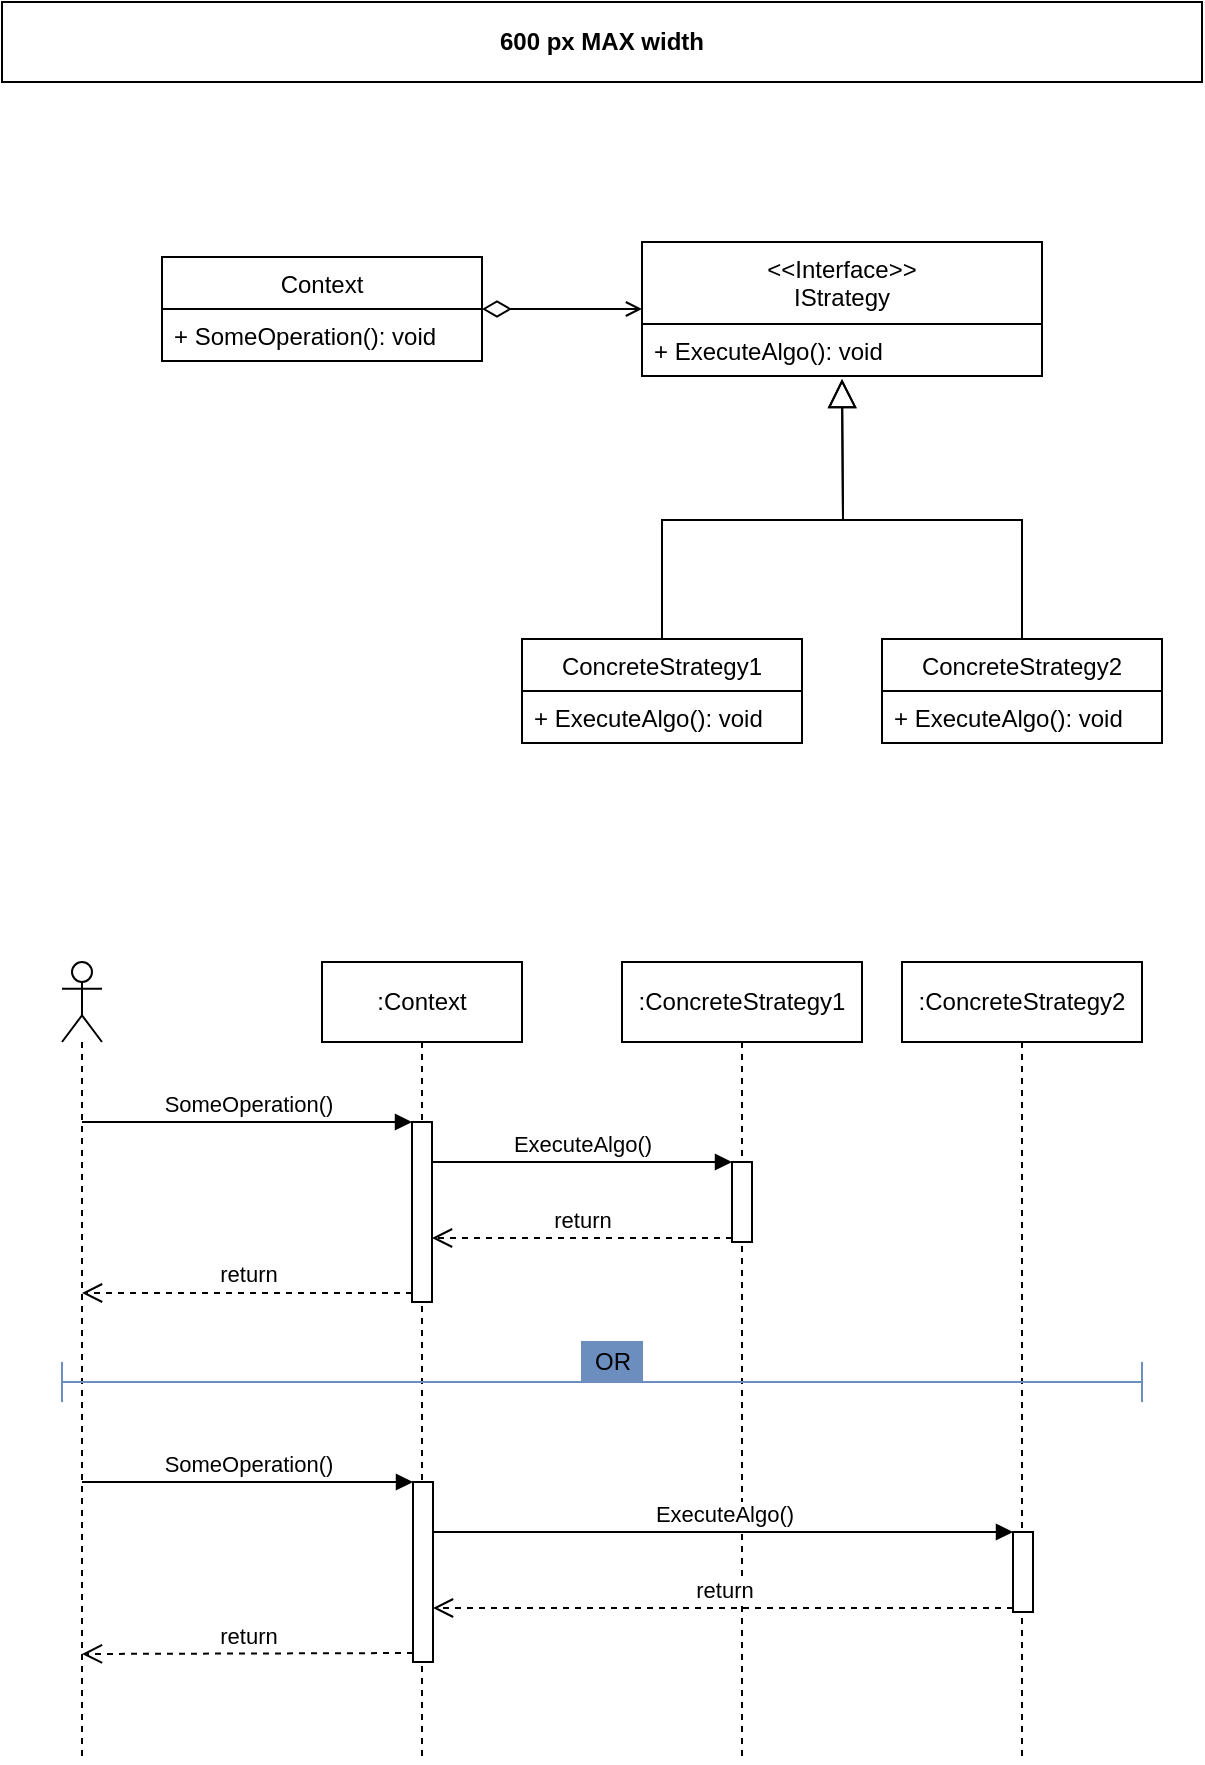 <mxfile>
    <diagram id="fe0f95df-8578-7ff9-5e9f-db93b6560ab3" name="Strategy">
        <mxGraphModel dx="482" dy="771" grid="1" gridSize="10" guides="1" tooltips="1" connect="1" arrows="1" fold="1" page="0" pageScale="1" pageWidth="850" pageHeight="1100" background="none" math="0" shadow="0">
            <root>
                <mxCell id="0"/>
                <mxCell id="1" parent="0"/>
                <mxCell id="46a01054fbe08899-24" style="edgeStyle=orthogonalEdgeStyle;rounded=0;html=1;jettySize=auto;orthogonalLoop=1;endArrow=open;endFill=0;startArrow=diamondThin;startFill=0;startSize=12;endSize=6;" parent="1" source="46a01054fbe08899-1" target="2" edge="1">
                    <mxGeometry relative="1" as="geometry">
                        <mxPoint x="360" y="113.5" as="targetPoint"/>
                    </mxGeometry>
                </mxCell>
                <mxCell id="46a01054fbe08899-1" value="Context" style="swimlane;fontStyle=0;align=center;verticalAlign=top;childLayout=stackLayout;horizontal=1;startSize=26;horizontalStack=0;resizeParent=1;resizeParentMax=0;resizeLast=0;collapsible=0;marginBottom=0;swimlaneFillColor=default;" parent="1" vertex="1">
                    <mxGeometry x="120" y="87.5" width="160" height="52" as="geometry"/>
                </mxCell>
                <mxCell id="46a01054fbe08899-4" value="+ SomeOperation(): void" style="text;strokeColor=none;align=left;verticalAlign=top;spacingLeft=4;spacingRight=4;overflow=hidden;rotatable=0;points=[[0,0.5],[1,0.5]];portConstraint=eastwest;" parent="46a01054fbe08899-1" vertex="1">
                    <mxGeometry y="26" width="160" height="26" as="geometry"/>
                </mxCell>
                <mxCell id="46a01054fbe08899-23" style="edgeStyle=orthogonalEdgeStyle;rounded=0;html=1;jettySize=auto;orthogonalLoop=1;endArrow=block;endFill=0;endSize=12;exitX=0.5;exitY=0;exitDx=0;exitDy=0;" parent="1" source="46a01054fbe08899-10" edge="1">
                    <mxGeometry relative="1" as="geometry">
                        <mxPoint x="460" y="148.5" as="targetPoint"/>
                    </mxGeometry>
                </mxCell>
                <mxCell id="46a01054fbe08899-10" value="ConcreteStrategy1" style="swimlane;fontStyle=0;childLayout=stackLayout;horizontal=1;startSize=26;horizontalStack=0;resizeParent=1;resizeParentMax=0;resizeLast=0;collapsible=0;marginBottom=0;strokeColor=default;fillColor=default;swimlaneFillColor=default;" parent="1" vertex="1">
                    <mxGeometry x="300" y="278.5" width="140" height="52" as="geometry"/>
                </mxCell>
                <mxCell id="46a01054fbe08899-11" value="+ ExecuteAlgo(): void" style="text;strokeColor=none;align=left;verticalAlign=top;spacingLeft=4;spacingRight=4;overflow=hidden;rotatable=0;points=[[0,0.5],[1,0.5]];portConstraint=eastwest;" parent="46a01054fbe08899-10" vertex="1">
                    <mxGeometry y="26" width="140" height="26" as="geometry"/>
                </mxCell>
                <mxCell id="46a01054fbe08899-22" style="edgeStyle=orthogonalEdgeStyle;rounded=0;html=1;jettySize=auto;orthogonalLoop=1;endArrow=block;endFill=0;endSize=12;exitX=0.5;exitY=0;exitDx=0;exitDy=0;" parent="1" source="46a01054fbe08899-19" edge="1">
                    <mxGeometry relative="1" as="geometry">
                        <mxPoint x="460" y="148.5" as="targetPoint"/>
                    </mxGeometry>
                </mxCell>
                <mxCell id="46a01054fbe08899-19" value="ConcreteStrategy2" style="swimlane;fontStyle=0;childLayout=stackLayout;horizontal=1;startSize=26;horizontalStack=0;resizeParent=1;resizeParentMax=0;resizeLast=0;collapsible=0;marginBottom=0;swimlaneFillColor=default;" parent="1" vertex="1">
                    <mxGeometry x="480" y="278.5" width="140" height="52" as="geometry"/>
                </mxCell>
                <mxCell id="46a01054fbe08899-20" value="+ ExecuteAlgo(): void" style="text;strokeColor=none;align=left;verticalAlign=top;spacingLeft=4;spacingRight=4;overflow=hidden;rotatable=0;points=[[0,0.5],[1,0.5]];portConstraint=eastwest;" parent="46a01054fbe08899-19" vertex="1">
                    <mxGeometry y="26" width="140" height="26" as="geometry"/>
                </mxCell>
                <mxCell id="46a01054fbe08899-27" value=":Context" style="shape=umlLifeline;perimeter=lifelinePerimeter;whiteSpace=wrap;html=1;container=1;collapsible=0;recursiveResize=0;outlineConnect=0;" parent="1" vertex="1">
                    <mxGeometry x="200" y="440" width="100" height="400" as="geometry"/>
                </mxCell>
                <mxCell id="46a01054fbe08899-32" value="" style="html=1;points=[];perimeter=orthogonalPerimeter;" parent="46a01054fbe08899-27" vertex="1">
                    <mxGeometry x="45" y="80" width="10" height="90" as="geometry"/>
                </mxCell>
                <mxCell id="46a01054fbe08899-42" value="" style="html=1;points=[];perimeter=orthogonalPerimeter;" parent="46a01054fbe08899-27" vertex="1">
                    <mxGeometry x="45.5" y="260" width="10" height="90" as="geometry"/>
                </mxCell>
                <mxCell id="46a01054fbe08899-43" value="SomeOperation()" style="html=1;verticalAlign=bottom;endArrow=block;entryX=0;entryY=0;" parent="46a01054fbe08899-27" target="46a01054fbe08899-42" edge="1">
                    <mxGeometry relative="1" as="geometry">
                        <mxPoint x="-120" y="260" as="sourcePoint"/>
                    </mxGeometry>
                </mxCell>
                <mxCell id="46a01054fbe08899-44" value="return" style="html=1;verticalAlign=bottom;endArrow=open;dashed=1;endSize=8;exitX=0;exitY=0.95;" parent="46a01054fbe08899-27" source="46a01054fbe08899-42" edge="1">
                    <mxGeometry relative="1" as="geometry">
                        <mxPoint x="-120" y="346" as="targetPoint"/>
                    </mxGeometry>
                </mxCell>
                <mxCell id="46a01054fbe08899-28" value=":ConcreteStrategy1" style="shape=umlLifeline;perimeter=lifelinePerimeter;whiteSpace=wrap;html=1;container=1;collapsible=0;recursiveResize=0;outlineConnect=0;" parent="1" vertex="1">
                    <mxGeometry x="350" y="440" width="120" height="400" as="geometry"/>
                </mxCell>
                <mxCell id="46a01054fbe08899-36" value="" style="html=1;points=[];perimeter=orthogonalPerimeter;" parent="46a01054fbe08899-28" vertex="1">
                    <mxGeometry x="55" y="100" width="10" height="40" as="geometry"/>
                </mxCell>
                <mxCell id="46a01054fbe08899-29" value=":ConcreteStrategy2" style="shape=umlLifeline;perimeter=lifelinePerimeter;whiteSpace=wrap;html=1;container=1;collapsible=0;recursiveResize=0;outlineConnect=0;" parent="1" vertex="1">
                    <mxGeometry x="490" y="440" width="120" height="400" as="geometry"/>
                </mxCell>
                <mxCell id="46a01054fbe08899-45" value="" style="html=1;points=[];perimeter=orthogonalPerimeter;" parent="46a01054fbe08899-29" vertex="1">
                    <mxGeometry x="55.5" y="285" width="10" height="40" as="geometry"/>
                </mxCell>
                <mxCell id="46a01054fbe08899-30" value="" style="shape=umlLifeline;participant=umlActor;perimeter=lifelinePerimeter;whiteSpace=wrap;html=1;container=1;collapsible=0;recursiveResize=0;verticalAlign=top;spacingTop=36;labelBackgroundColor=#ffffff;outlineConnect=0;" parent="1" vertex="1">
                    <mxGeometry x="70" y="440" width="20" height="400" as="geometry"/>
                </mxCell>
                <mxCell id="46a01054fbe08899-33" value="SomeOperation()" style="html=1;verticalAlign=bottom;endArrow=block;entryX=0;entryY=0;" parent="1" source="46a01054fbe08899-30" target="46a01054fbe08899-32" edge="1">
                    <mxGeometry relative="1" as="geometry">
                        <mxPoint x="175" y="520" as="sourcePoint"/>
                    </mxGeometry>
                </mxCell>
                <mxCell id="46a01054fbe08899-34" value="return" style="html=1;verticalAlign=bottom;endArrow=open;dashed=1;endSize=8;exitX=0;exitY=0.95;" parent="1" source="46a01054fbe08899-32" target="46a01054fbe08899-30" edge="1">
                    <mxGeometry relative="1" as="geometry">
                        <mxPoint x="80" y="596" as="targetPoint"/>
                    </mxGeometry>
                </mxCell>
                <mxCell id="46a01054fbe08899-37" value="ExecuteAlgo()" style="html=1;verticalAlign=bottom;endArrow=block;entryX=0;entryY=0;" parent="1" source="46a01054fbe08899-32" target="46a01054fbe08899-36" edge="1">
                    <mxGeometry relative="1" as="geometry">
                        <mxPoint x="260" y="540" as="sourcePoint"/>
                    </mxGeometry>
                </mxCell>
                <mxCell id="46a01054fbe08899-38" value="return" style="html=1;verticalAlign=bottom;endArrow=open;dashed=1;endSize=8;exitX=0;exitY=0.95;" parent="1" source="46a01054fbe08899-36" target="46a01054fbe08899-32" edge="1">
                    <mxGeometry relative="1" as="geometry">
                        <mxPoint x="365" y="616" as="targetPoint"/>
                    </mxGeometry>
                </mxCell>
                <mxCell id="46a01054fbe08899-46" value="ExecuteAlgo()" style="html=1;verticalAlign=bottom;endArrow=block;entryX=0;entryY=0;" parent="1" source="46a01054fbe08899-42" target="46a01054fbe08899-45" edge="1">
                    <mxGeometry relative="1" as="geometry">
                        <mxPoint x="270.5" y="725" as="sourcePoint"/>
                    </mxGeometry>
                </mxCell>
                <mxCell id="46a01054fbe08899-47" value="return" style="html=1;verticalAlign=bottom;endArrow=open;dashed=1;endSize=8;exitX=0;exitY=0.95;" parent="1" source="46a01054fbe08899-45" target="46a01054fbe08899-42" edge="1">
                    <mxGeometry relative="1" as="geometry">
                        <mxPoint x="270.5" y="763" as="targetPoint"/>
                    </mxGeometry>
                </mxCell>
                <mxCell id="46a01054fbe08899-48" value="" style="shape=crossbar;whiteSpace=wrap;html=1;rounded=1;strokeColor=#6c8ebf;" parent="1" vertex="1">
                    <mxGeometry x="70" y="640" width="540" height="20" as="geometry"/>
                </mxCell>
                <mxCell id="46a01054fbe08899-49" value="OR&lt;br&gt;" style="text;html=1;resizable=0;points=[];autosize=1;align=center;verticalAlign=top;spacingTop=-4;strokeColor=#6c8ebf;fontColor=#000000;fillColor=#6C8EBF;" parent="1" vertex="1">
                    <mxGeometry x="330" y="630" width="30" height="20" as="geometry"/>
                </mxCell>
                <mxCell id="2" value="&lt;&lt;Interface&gt;&gt;&#10;IStrategy" style="swimlane;fontStyle=0;align=center;verticalAlign=top;childLayout=stackLayout;horizontal=1;startSize=41;horizontalStack=0;resizeParent=1;resizeParentMax=0;resizeLast=0;collapsible=0;marginBottom=0;swimlaneFillColor=default;" parent="1" vertex="1">
                    <mxGeometry x="360" y="80" width="200" height="67" as="geometry"/>
                </mxCell>
                <mxCell id="3" value="+ ExecuteAlgo(): void" style="text;strokeColor=none;align=left;verticalAlign=top;spacingLeft=4;spacingRight=4;overflow=hidden;rotatable=0;points=[[0,0.5],[1,0.5]];portConstraint=eastwest;" parent="2" vertex="1">
                    <mxGeometry y="41" width="200" height="26" as="geometry"/>
                </mxCell>
                <mxCell id="0rDmzbczbVZfvbLaIehz-3" value="600 px MAX width" style="rounded=0;whiteSpace=wrap;html=1;sketch=0;fontSize=12;align=center;fontStyle=1" parent="1" vertex="1">
                    <mxGeometry x="40" y="-40" width="600" height="40" as="geometry"/>
                </mxCell>
            </root>
        </mxGraphModel>
    </diagram>
    <diagram id="69f8f34a-8516-3da5-c032-b171a3a55cab" name="Strategy Sequence">
        <mxGraphModel dx="1413" dy="779" grid="1" gridSize="10" guides="1" tooltips="1" connect="1" arrows="1" fold="1" page="0" pageScale="1" pageWidth="850" pageHeight="1100" background="none" math="0" shadow="0">
            <root>
                <mxCell id="0"/>
                <mxCell id="1" parent="0"/>
                <mxCell id="2" value=":Program" style="shape=umlLifeline;perimeter=lifelinePerimeter;whiteSpace=wrap;html=1;container=1;collapsible=0;recursiveResize=0;outlineConnect=0;" parent="1" vertex="1">
                    <mxGeometry x="40" y="80" width="100" height="280" as="geometry"/>
                </mxCell>
                <mxCell id="9" value="" style="html=1;points=[];perimeter=orthogonalPerimeter;" parent="2" vertex="1">
                    <mxGeometry x="45" y="50" width="10" height="220" as="geometry"/>
                </mxCell>
                <mxCell id="3" value=":SortableCollection" style="shape=umlLifeline;perimeter=lifelinePerimeter;whiteSpace=wrap;html=1;container=1;collapsible=0;recursiveResize=0;outlineConnect=0;" parent="1" vertex="1">
                    <mxGeometry x="200" y="80" width="120" height="280" as="geometry"/>
                </mxCell>
                <mxCell id="12" value="" style="html=1;points=[];perimeter=orthogonalPerimeter;" parent="3" vertex="1">
                    <mxGeometry x="55" y="100" width="10" height="60" as="geometry"/>
                </mxCell>
                <mxCell id="15" value="" style="html=1;points=[];perimeter=orthogonalPerimeter;" parent="3" vertex="1">
                    <mxGeometry x="55" y="170" width="10" height="100" as="geometry"/>
                </mxCell>
                <mxCell id="R_KAV4m_lqOHIZeDf2zq-22" value="" style="html=1;points=[];perimeter=orthogonalPerimeter;strokeColor=default;fontColor=#000000;fillColor=default;" parent="3" vertex="1">
                    <mxGeometry x="60" y="130" width="10" height="20" as="geometry"/>
                </mxCell>
                <mxCell id="R_KAV4m_lqOHIZeDf2zq-23" value="_sortStrategy = strategy" style="edgeStyle=orthogonalEdgeStyle;html=1;align=left;spacingLeft=2;endArrow=block;rounded=0;entryX=1;entryY=0;fontColor=default;" parent="3" target="R_KAV4m_lqOHIZeDf2zq-22" edge="1">
                    <mxGeometry x="0.004" relative="1" as="geometry">
                        <mxPoint x="65" y="110" as="sourcePoint"/>
                        <Array as="points">
                            <mxPoint x="95" y="110"/>
                        </Array>
                        <mxPoint as="offset"/>
                    </mxGeometry>
                </mxCell>
                <mxCell id="R_KAV4m_lqOHIZeDf2zq-28" value="" style="html=1;points=[];perimeter=orthogonalPerimeter;strokeColor=default;fontColor=default;fillColor=default;" parent="3" vertex="1">
                    <mxGeometry x="60" y="240" width="10" height="20" as="geometry"/>
                </mxCell>
                <mxCell id="R_KAV4m_lqOHIZeDf2zq-29" value="_items = sorted items" style="edgeStyle=orthogonalEdgeStyle;html=1;align=left;spacingLeft=2;endArrow=block;rounded=0;entryX=1;entryY=0;fontColor=default;" parent="3" target="R_KAV4m_lqOHIZeDf2zq-28" edge="1">
                    <mxGeometry x="0.003" relative="1" as="geometry">
                        <mxPoint x="65" y="220" as="sourcePoint"/>
                        <Array as="points">
                            <mxPoint x="95" y="220"/>
                        </Array>
                        <mxPoint as="offset"/>
                    </mxGeometry>
                </mxCell>
                <mxCell id="4" value="strategy&lt;br&gt;:SortDescendingStrategy" style="shape=umlLifeline;perimeter=lifelinePerimeter;whiteSpace=wrap;html=1;container=1;collapsible=0;recursiveResize=0;outlineConnect=0;" parent="1" vertex="1">
                    <mxGeometry x="380" y="120" width="150" height="240" as="geometry"/>
                </mxCell>
                <mxCell id="18" value="" style="html=1;points=[];perimeter=orthogonalPerimeter;" parent="4" vertex="1">
                    <mxGeometry x="70" y="140" width="10" height="30" as="geometry"/>
                </mxCell>
                <mxCell id="7" value="new" style="html=1;verticalAlign=bottom;endArrow=block;exitX=0.917;exitY=0.045;exitDx=0;exitDy=0;exitPerimeter=0;" parent="1" source="9" edge="1">
                    <mxGeometry relative="1" as="geometry">
                        <mxPoint x="380" y="140" as="sourcePoint"/>
                        <mxPoint x="380" y="140" as="targetPoint"/>
                    </mxGeometry>
                </mxCell>
                <mxCell id="13" value="SetSortStrategy(strategy)" style="html=1;verticalAlign=bottom;endArrow=block;entryX=0;entryY=0;" parent="1" target="12" edge="1">
                    <mxGeometry relative="1" as="geometry">
                        <mxPoint x="95" y="180" as="sourcePoint"/>
                        <mxPoint as="offset"/>
                    </mxGeometry>
                </mxCell>
                <mxCell id="19" value="Sort(Items)" style="html=1;verticalAlign=bottom;endArrow=block;entryX=0;entryY=0;exitX=1.019;exitY=0.098;exitPerimeter=0;exitDx=0;exitDy=0;" parent="1" source="15" target="18" edge="1">
                    <mxGeometry relative="1" as="geometry">
                        <mxPoint x="270" y="220" as="sourcePoint"/>
                    </mxGeometry>
                </mxCell>
                <mxCell id="20" value="return sorted items" style="html=1;verticalAlign=bottom;endArrow=open;dashed=1;endSize=8;exitX=0;exitY=0.95;entryX=1.019;entryY=0.4;entryPerimeter=0;entryDx=0;entryDy=0;" parent="1" source="18" target="15" edge="1">
                    <mxGeometry x="0.003" relative="1" as="geometry">
                        <mxPoint x="280" y="287" as="targetPoint"/>
                        <mxPoint as="offset"/>
                    </mxGeometry>
                </mxCell>
                <mxCell id="16" value="Sort()" style="html=1;verticalAlign=bottom;endArrow=block;entryX=0;entryY=0;exitX=0.964;exitY=0.545;exitDx=0;exitDy=0;exitPerimeter=0;" parent="1" source="9" target="15" edge="1">
                    <mxGeometry relative="1" as="geometry">
                        <mxPoint x="100" y="270" as="sourcePoint"/>
                    </mxGeometry>
                </mxCell>
                <mxCell id="R_KAV4m_lqOHIZeDf2zq-33" value="" style="endArrow=none;html=1;fontColor=default;" parent="1" edge="1">
                    <mxGeometry width="50" height="50" relative="1" as="geometry">
                        <mxPoint x="-40" as="sourcePoint"/>
                        <mxPoint x="680" as="targetPoint"/>
                    </mxGeometry>
                </mxCell>
            </root>
        </mxGraphModel>
    </diagram>
    <diagram id="a0d90a59-ad95-61b6-8cdf-88db7958e744" name="Abstract Factory">
        <mxGraphModel grid="1" page="0" gridSize="10" guides="1" tooltips="1" connect="1" arrows="1" fold="1" pageScale="1" pageWidth="850" pageHeight="1100" background="none" math="0" shadow="0">
            <root>
                <mxCell id="0"/>
                <mxCell id="1" parent="0"/>
                <mxCell id="2" value="&lt;p style=&quot;margin: 0px ; margin-top: 4px ; text-align: center&quot;&gt;&lt;i&gt;&amp;lt;&amp;lt;Interface&amp;gt;&amp;gt;&lt;/i&gt;&lt;br&gt;&lt;b&gt;IVehicleFactory&lt;/b&gt;&lt;/p&gt;&lt;hr size=&quot;1&quot;&gt;&lt;p style=&quot;margin: 0px ; margin-left: 4px&quot;&gt;&lt;span&gt;+ CreateCar(): ICar&lt;/span&gt;&lt;br&gt;&lt;/p&gt;&lt;p style=&quot;margin: 0px ; margin-left: 4px&quot;&gt;+ CreateBike(): IBike&lt;/p&gt;" style="verticalAlign=top;align=left;overflow=fill;fontSize=12;fontFamily=Helvetica;html=1;" parent="1" vertex="1">
                    <mxGeometry x="-40" y="200" width="180" height="80" as="geometry"/>
                </mxCell>
                <mxCell id="4" value="«interface»&lt;br&gt;&lt;b&gt;ICar&lt;/b&gt;" style="html=1;" parent="1" vertex="1">
                    <mxGeometry x="350" y="200" width="120" height="50" as="geometry"/>
                </mxCell>
                <mxCell id="5" value="«interface»&lt;br&gt;&lt;b&gt;IBike&lt;/b&gt;" style="html=1;" parent="1" vertex="1">
                    <mxGeometry x="570" y="200" width="120" height="50" as="geometry"/>
                </mxCell>
                <mxCell id="10" style="edgeStyle=elbowEdgeStyle;rounded=0;elbow=vertical;html=1;jettySize=auto;orthogonalLoop=1;endArrow=block;endFill=0;endSize=12;" parent="1" source="6" target="2" edge="1">
                    <mxGeometry relative="1" as="geometry"/>
                </mxCell>
                <mxCell id="6" value="LowEndVehicleFactory" style="swimlane;fontStyle=0;childLayout=stackLayout;horizontal=1;startSize=26;horizontalStack=0;resizeParent=1;resizeParentMax=0;resizeLast=0;collapsible=1;marginBottom=0;swimlaneFillColor=default;" parent="1" vertex="1">
                    <mxGeometry x="190" y="445" width="190" height="78" as="geometry"/>
                </mxCell>
                <mxCell id="7" value="+ CreateCar(): ICar" style="text;strokeColor=none;align=left;verticalAlign=top;spacingLeft=4;spacingRight=4;overflow=hidden;rotatable=0;points=[[0,0.5],[1,0.5]];portConstraint=eastwest;" parent="6" vertex="1">
                    <mxGeometry y="26" width="190" height="26" as="geometry"/>
                </mxCell>
                <mxCell id="8" value="+ CreateBike(): IBike" style="text;strokeColor=none;align=left;verticalAlign=top;spacingLeft=4;spacingRight=4;overflow=hidden;rotatable=0;points=[[0,0.5],[1,0.5]];portConstraint=eastwest;" parent="6" vertex="1">
                    <mxGeometry y="52" width="190" height="26" as="geometry"/>
                </mxCell>
                <mxCell id="17" style="edgeStyle=orthogonalEdgeStyle;rounded=0;elbow=vertical;html=1;endArrow=block;endFill=0;endSize=12;jettySize=auto;orthogonalLoop=1;entryX=0.5;entryY=1;exitX=0.5;exitY=0;" parent="1" source="16" target="4" edge="1">
                    <mxGeometry relative="1" as="geometry"/>
                </mxCell>
                <mxCell id="16" value="LowEndCar" style="html=1;" parent="1" vertex="1">
                    <mxGeometry x="360" y="340" width="100" height="50" as="geometry"/>
                </mxCell>
                <mxCell id="19" style="edgeStyle=orthogonalEdgeStyle;rounded=0;elbow=vertical;html=1;endArrow=block;endFill=0;endSize=12;jettySize=auto;orthogonalLoop=1;" parent="1" source="18" target="5" edge="1">
                    <mxGeometry relative="1" as="geometry"/>
                </mxCell>
                <mxCell id="18" value="LowEndBike" style="html=1;" parent="1" vertex="1">
                    <mxGeometry x="580" y="340" width="100" height="50" as="geometry"/>
                </mxCell>
                <mxCell id="20" style="edgeStyle=orthogonalEdgeStyle;rounded=0;elbow=vertical;html=1;endArrow=open;endFill=0;endSize=12;jettySize=auto;orthogonalLoop=1;dashed=1;exitX=1;exitY=0.5;entryX=0.5;entryY=1;strokeWidth=1;" parent="1" source="6" target="16" edge="1">
                    <mxGeometry relative="1" as="geometry">
                        <Array as="points">
                            <mxPoint x="410" y="484"/>
                        </Array>
                    </mxGeometry>
                </mxCell>
                <mxCell id="22" value="&amp;lt;&amp;lt;Creates&amp;gt;&amp;gt;" style="text;html=1;resizable=0;points=[];align=center;verticalAlign=middle;labelBackgroundColor=default;fontColor=default;" parent="20" vertex="1" connectable="0">
                    <mxGeometry y="-19" relative="1" as="geometry">
                        <mxPoint x="-19" y="-22" as="offset"/>
                    </mxGeometry>
                </mxCell>
                <mxCell id="21" style="edgeStyle=orthogonalEdgeStyle;rounded=0;elbow=vertical;html=1;endArrow=open;endFill=0;endSize=12;jettySize=auto;orthogonalLoop=1;dashed=1;exitX=1;exitY=0.75;jumpStyle=arc;jumpSize=12;" parent="1" source="6" target="18" edge="1">
                    <mxGeometry relative="1" as="geometry"/>
                </mxCell>
                <mxCell id="23" value="&amp;lt;&amp;lt;Creates&amp;gt;&amp;gt;" style="text;html=1;resizable=0;points=[];align=center;verticalAlign=middle;labelBackgroundColor=default;fontColor=default;" parent="21" vertex="1" connectable="0">
                    <mxGeometry x="-0.243" y="-1" relative="1" as="geometry">
                        <mxPoint x="112" y="-74" as="offset"/>
                    </mxGeometry>
                </mxCell>
                <mxCell id="29" style="edgeStyle=elbowEdgeStyle;rounded=0;elbow=vertical;html=1;endArrow=block;endFill=0;endSize=12;jettySize=auto;orthogonalLoop=1;" parent="1" source="24" target="2" edge="1">
                    <mxGeometry relative="1" as="geometry">
                        <mxPoint x="350" y="385" as="targetPoint"/>
                    </mxGeometry>
                </mxCell>
                <mxCell id="24" value="HighEndVehicleFactory" style="swimlane;fontStyle=0;childLayout=stackLayout;horizontal=1;startSize=26;horizontalStack=0;resizeParent=1;resizeParentMax=0;resizeLast=0;collapsible=1;marginBottom=0;swimlaneFillColor=default;" parent="1" vertex="1">
                    <mxGeometry x="-40" y="445" width="180" height="78" as="geometry"/>
                </mxCell>
                <mxCell id="25" value="+ CreateCar(): ICar" style="text;strokeColor=none;align=left;verticalAlign=top;spacingLeft=4;spacingRight=4;overflow=hidden;rotatable=0;points=[[0,0.5],[1,0.5]];portConstraint=eastwest;" parent="24" vertex="1">
                    <mxGeometry y="26" width="180" height="26" as="geometry"/>
                </mxCell>
                <mxCell id="26" value="+ CreateBike(): IBike" style="text;strokeColor=none;align=left;verticalAlign=top;spacingLeft=4;spacingRight=4;overflow=hidden;rotatable=0;points=[[0,0.5],[1,0.5]];portConstraint=eastwest;" parent="24" vertex="1">
                    <mxGeometry y="52" width="180" height="26" as="geometry"/>
                </mxCell>
                <mxCell id="35" style="edgeStyle=orthogonalEdgeStyle;rounded=0;html=1;endArrow=block;endFill=0;endSize=12;jettySize=auto;orthogonalLoop=1;exitX=0.5;exitY=0;" parent="1" source="27" target="4" edge="1">
                    <mxGeometry relative="1" as="geometry"/>
                </mxCell>
                <mxCell id="27" value="HighEndCar" style="html=1;" parent="1" vertex="1">
                    <mxGeometry x="470" y="340" width="100" height="50" as="geometry"/>
                </mxCell>
                <mxCell id="36" style="edgeStyle=orthogonalEdgeStyle;rounded=0;html=1;endArrow=block;endFill=0;endSize=12;jettySize=auto;orthogonalLoop=1;exitX=0.5;exitY=0;" parent="1" source="28" target="5" edge="1">
                    <mxGeometry relative="1" as="geometry"/>
                </mxCell>
                <mxCell id="28" value="HighEndBike" style="html=1;" parent="1" vertex="1">
                    <mxGeometry x="690" y="340" width="100" height="50" as="geometry"/>
                </mxCell>
                <mxCell id="30" style="edgeStyle=orthogonalEdgeStyle;rounded=0;html=1;endArrow=open;endFill=0;endSize=12;jettySize=auto;orthogonalLoop=1;dashed=1;exitX=1;exitY=0.5;entryX=0.5;entryY=1;jumpStyle=arc;jumpSize=12;entryDx=0;entryDy=0;" parent="1" target="28" edge="1">
                    <mxGeometry relative="1" as="geometry">
                        <mxPoint x="144.97" y="510.0" as="sourcePoint"/>
                        <mxPoint x="799.97" y="390" as="targetPoint"/>
                        <Array as="points">
                            <mxPoint x="155" y="510"/>
                            <mxPoint x="155" y="555"/>
                            <mxPoint x="740" y="555"/>
                        </Array>
                    </mxGeometry>
                </mxCell>
                <mxCell id="31" value="&amp;lt;&amp;lt;Creates&amp;gt;&amp;gt;" style="text;html=1;resizable=0;points=[];align=center;verticalAlign=middle;labelBackgroundColor=default;fontColor=default;" parent="30" vertex="1" connectable="0">
                    <mxGeometry y="-19" relative="1" as="geometry">
                        <mxPoint x="237" y="-144" as="offset"/>
                    </mxGeometry>
                </mxCell>
                <mxCell id="32" style="edgeStyle=orthogonalEdgeStyle;rounded=0;html=1;endArrow=open;endFill=0;endSize=12;jettySize=auto;orthogonalLoop=1;dashed=1;exitX=1;exitY=0.5;jumpStyle=arc;jumpSize=12;entryX=0.5;entryY=1;" parent="1" source="25" target="27" edge="1">
                    <mxGeometry relative="1" as="geometry">
                        <mxPoint x="130" y="525" as="sourcePoint"/>
                        <mxPoint x="260" y="525" as="targetPoint"/>
                        <Array as="points">
                            <mxPoint x="170" y="484"/>
                            <mxPoint x="170" y="535"/>
                            <mxPoint x="520" y="535"/>
                        </Array>
                    </mxGeometry>
                </mxCell>
                <mxCell id="33" value="&amp;lt;&amp;lt;Creates&amp;gt;&amp;gt;" style="text;html=1;resizable=0;points=[];align=center;verticalAlign=middle;labelBackgroundColor=default;fontColor=default;" parent="32" vertex="1" connectable="0">
                    <mxGeometry y="-19" relative="1" as="geometry">
                        <mxPoint x="143" y="-124" as="offset"/>
                    </mxGeometry>
                </mxCell>
                <mxCell id="h-QAeIGFi4k2T-Zk--SD-36" value="" style="endArrow=none;html=1;fontColor=default;" edge="1" parent="1">
                    <mxGeometry width="50" height="50" relative="1" as="geometry">
                        <mxPoint x="-80" as="sourcePoint"/>
                        <mxPoint x="990" as="targetPoint"/>
                    </mxGeometry>
                </mxCell>
                <mxCell id="rOh8ooC0etKCDtbzVtDC-36" value="600 px MAX width" style="rounded=0;whiteSpace=wrap;html=1;sketch=0;fontSize=12;align=center;fontStyle=1" vertex="1" parent="1">
                    <mxGeometry x="-40" y="-40" width="600" height="40" as="geometry"/>
                </mxCell>
                <mxCell id="rOh8ooC0etKCDtbzVtDC-37" value="600 px MAX width" style="rounded=0;whiteSpace=wrap;html=1;sketch=0;fontSize=12;align=center;fontStyle=1" vertex="1" parent="1">
                    <mxGeometry x="560" y="-40" width="600" height="40" as="geometry"/>
                </mxCell>
            </root>
        </mxGraphModel>
    </diagram>
    <diagram id="024c3a24-c5cd-4413-4fda-a2565cb1df91" name="Abstract Factory Sequence">
        <mxGraphModel grid="1" page="1" gridSize="10" guides="1" tooltips="1" connect="1" arrows="1" fold="1" pageScale="1" pageWidth="850" pageHeight="1100" background="none" math="0" shadow="0">
            <root>
                <mxCell id="0"/>
                <mxCell id="1" parent="0"/>
                <mxCell id="2" value=":Program" style="shape=umlLifeline;perimeter=lifelinePerimeter;whiteSpace=wrap;html=1;container=1;collapsible=0;recursiveResize=0;outlineConnect=0;" parent="1" vertex="1">
                    <mxGeometry x="80" y="80" width="100" height="300" as="geometry"/>
                </mxCell>
                <mxCell id="3" value="concreteFactory&lt;br&gt;:HighGradeVehicleFactory&lt;br&gt;" style="shape=umlLifeline;perimeter=lifelinePerimeter;whiteSpace=wrap;html=1;container=1;collapsible=0;recursiveResize=0;outlineConnect=0;" parent="1" vertex="1">
                    <mxGeometry x="400" y="80" width="160" height="300" as="geometry"/>
                </mxCell>
                <mxCell id="4" value="abstractFactory&lt;br&gt;:IVehicleFactory" style="shape=umlLifeline;perimeter=lifelinePerimeter;whiteSpace=wrap;html=1;container=1;collapsible=0;recursiveResize=0;outlineConnect=0;" parent="1" vertex="1">
                    <mxGeometry x="240" y="80" width="120" height="300" as="geometry"/>
                </mxCell>
            </root>
        </mxGraphModel>
    </diagram>
    <diagram id="e725a75f-7668-f31d-9377-71e1dfa57c7c" name="Singleton">
        <mxGraphModel dx="1170" dy="784" grid="1" gridSize="10" guides="1" tooltips="1" connect="1" arrows="1" fold="1" page="1" pageScale="1" pageWidth="850" pageHeight="1100" background="none" math="0" shadow="0">
            <root>
                <mxCell id="0"/>
                <mxCell id="1" parent="0"/>
                <mxCell id="2" value="Singleton" style="swimlane;fontStyle=1;align=center;verticalAlign=top;childLayout=stackLayout;horizontal=1;startSize=26;horizontalStack=0;resizeParent=1;resizeParentMax=0;resizeLast=0;collapsible=1;marginBottom=0;swimlaneFillColor=default;" parent="1" vertex="1">
                    <mxGeometry x="370" y="147" width="160" height="112" as="geometry"/>
                </mxCell>
                <mxCell id="3" value="- instance: Singleton" style="text;strokeColor=none;fillColor=none;align=left;verticalAlign=top;spacingLeft=4;spacingRight=4;overflow=hidden;rotatable=0;points=[[0,0.5],[1,0.5]];portConstraint=eastwest;fontStyle=4" parent="2" vertex="1">
                    <mxGeometry y="26" width="160" height="26" as="geometry"/>
                </mxCell>
                <mxCell id="4" value="" style="line;strokeWidth=1;fillColor=none;align=left;verticalAlign=middle;spacingTop=-1;spacingLeft=3;spacingRight=3;rotatable=0;labelPosition=right;points=[];portConstraint=eastwest;" parent="2" vertex="1">
                    <mxGeometry y="52" width="160" height="8" as="geometry"/>
                </mxCell>
                <mxCell id="5" value="+ Create(): Singleton" style="text;strokeColor=none;fillColor=none;align=left;verticalAlign=top;spacingLeft=4;spacingRight=4;overflow=hidden;rotatable=0;points=[[0,0.5],[1,0.5]];portConstraint=eastwest;fontStyle=4" parent="2" vertex="1">
                    <mxGeometry y="60" width="160" height="26" as="geometry"/>
                </mxCell>
                <mxCell id="6" value="- Singleton()" style="text;strokeColor=none;fillColor=none;align=left;verticalAlign=top;spacingLeft=4;spacingRight=4;overflow=hidden;rotatable=0;points=[[0,0.5],[1,0.5]];portConstraint=eastwest;" parent="2" vertex="1">
                    <mxGeometry y="86" width="160" height="26" as="geometry"/>
                </mxCell>
            </root>
        </mxGraphModel>
    </diagram>
</mxfile>